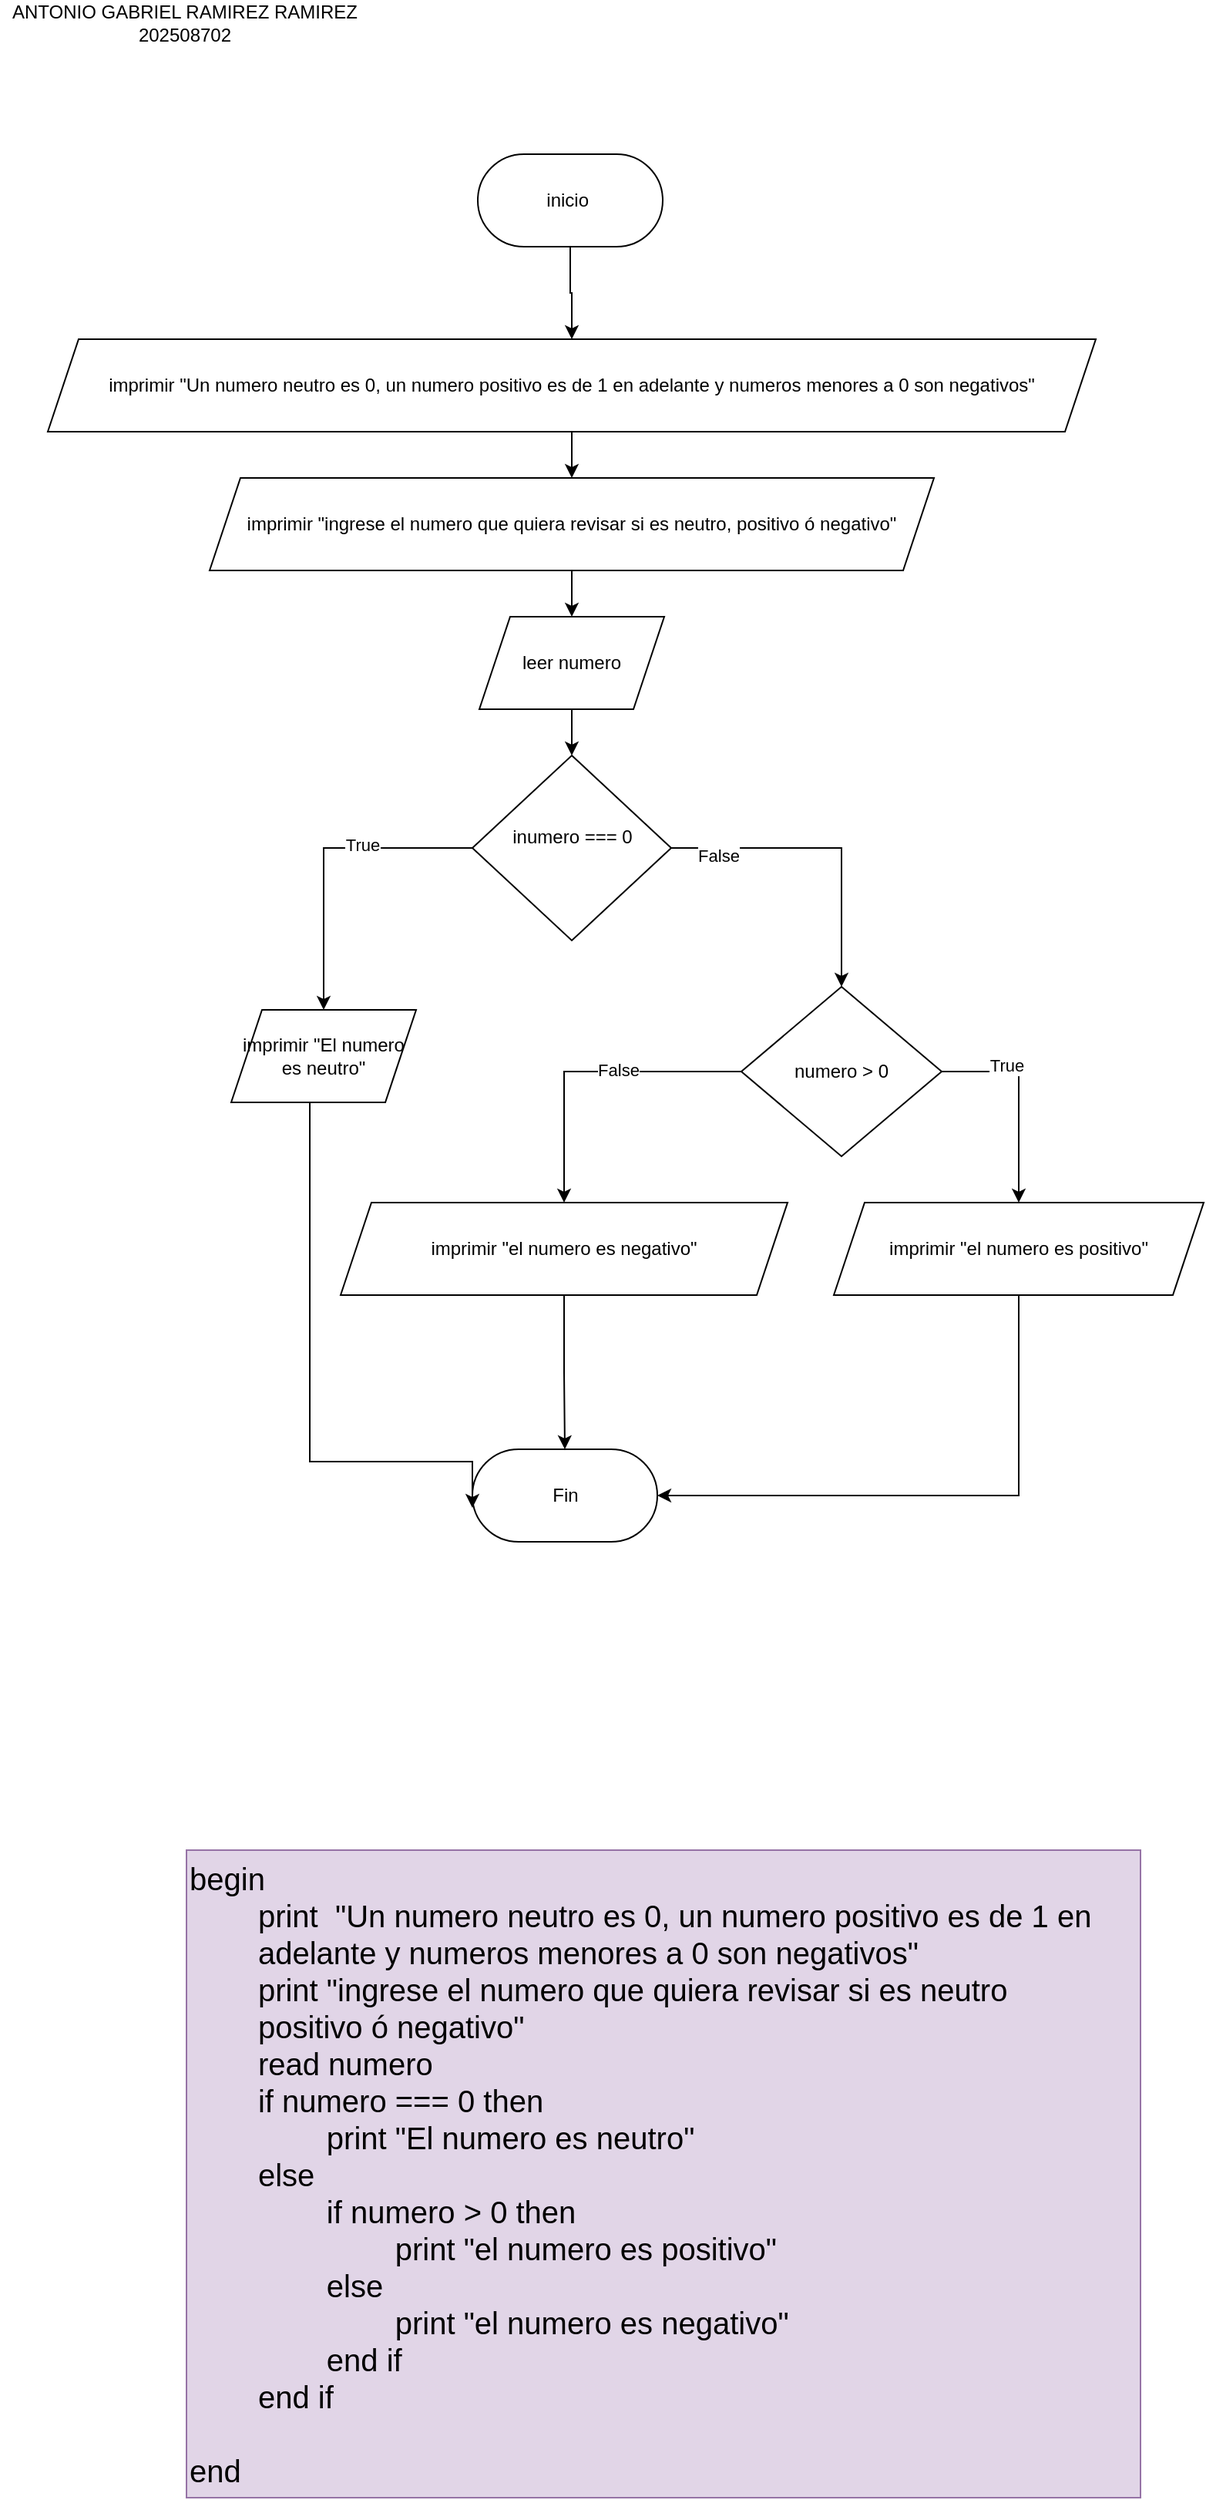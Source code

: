 <mxfile version="26.0.11">
  <diagram name="Página-1" id="vV6NFaKbk8DdxkYqdD3C">
    <mxGraphModel dx="1426" dy="789" grid="1" gridSize="10" guides="1" tooltips="1" connect="1" arrows="1" fold="1" page="1" pageScale="1" pageWidth="827" pageHeight="1169" math="0" shadow="0">
      <root>
        <mxCell id="0" />
        <mxCell id="1" parent="0" />
        <mxCell id="hzOmOi9weyV-wir19HjH-31" style="edgeStyle=orthogonalEdgeStyle;rounded=0;orthogonalLoop=1;jettySize=auto;html=1;exitX=0.5;exitY=1;exitDx=0;exitDy=0;" parent="1" source="hzOmOi9weyV-wir19HjH-2" target="hzOmOi9weyV-wir19HjH-30" edge="1">
          <mxGeometry relative="1" as="geometry" />
        </mxCell>
        <mxCell id="hzOmOi9weyV-wir19HjH-2" value="inicio&amp;nbsp;" style="rounded=1;whiteSpace=wrap;html=1;arcSize=50;" parent="1" vertex="1">
          <mxGeometry x="340" y="110" width="120" height="60" as="geometry" />
        </mxCell>
        <mxCell id="hzOmOi9weyV-wir19HjH-9" value="" style="edgeStyle=orthogonalEdgeStyle;rounded=0;orthogonalLoop=1;jettySize=auto;html=1;" parent="1" source="hzOmOi9weyV-wir19HjH-3" target="hzOmOi9weyV-wir19HjH-4" edge="1">
          <mxGeometry relative="1" as="geometry" />
        </mxCell>
        <mxCell id="hzOmOi9weyV-wir19HjH-3" value="imprimir &quot;ingrese el numero que quiera revisar si es neutro, positivo ó negativo&quot;" style="shape=parallelogram;perimeter=parallelogramPerimeter;whiteSpace=wrap;html=1;fixedSize=1;" parent="1" vertex="1">
          <mxGeometry x="166" y="320" width="470" height="60" as="geometry" />
        </mxCell>
        <mxCell id="hzOmOi9weyV-wir19HjH-10" style="edgeStyle=orthogonalEdgeStyle;rounded=0;orthogonalLoop=1;jettySize=auto;html=1;entryX=0.5;entryY=0;entryDx=0;entryDy=0;" parent="1" source="hzOmOi9weyV-wir19HjH-4" target="hzOmOi9weyV-wir19HjH-5" edge="1">
          <mxGeometry relative="1" as="geometry" />
        </mxCell>
        <mxCell id="hzOmOi9weyV-wir19HjH-4" value="leer numero" style="shape=parallelogram;perimeter=parallelogramPerimeter;whiteSpace=wrap;html=1;fixedSize=1;" parent="1" vertex="1">
          <mxGeometry x="341" y="410" width="120" height="60" as="geometry" />
        </mxCell>
        <mxCell id="hzOmOi9weyV-wir19HjH-13" style="edgeStyle=orthogonalEdgeStyle;rounded=0;orthogonalLoop=1;jettySize=auto;html=1;exitX=0;exitY=0.5;exitDx=0;exitDy=0;entryX=0.5;entryY=0;entryDx=0;entryDy=0;" parent="1" source="hzOmOi9weyV-wir19HjH-5" target="hzOmOi9weyV-wir19HjH-7" edge="1">
          <mxGeometry relative="1" as="geometry" />
        </mxCell>
        <mxCell id="hzOmOi9weyV-wir19HjH-16" value="True" style="edgeLabel;html=1;align=center;verticalAlign=middle;resizable=0;points=[];" parent="hzOmOi9weyV-wir19HjH-13" vertex="1" connectable="0">
          <mxGeometry x="-0.287" y="-2" relative="1" as="geometry">
            <mxPoint as="offset" />
          </mxGeometry>
        </mxCell>
        <mxCell id="hzOmOi9weyV-wir19HjH-15" style="edgeStyle=orthogonalEdgeStyle;rounded=0;orthogonalLoop=1;jettySize=auto;html=1;exitX=1;exitY=0.5;exitDx=0;exitDy=0;entryX=0.5;entryY=0;entryDx=0;entryDy=0;" parent="1" source="hzOmOi9weyV-wir19HjH-5" target="hzOmOi9weyV-wir19HjH-6" edge="1">
          <mxGeometry relative="1" as="geometry" />
        </mxCell>
        <mxCell id="hzOmOi9weyV-wir19HjH-17" value="False" style="edgeLabel;html=1;align=center;verticalAlign=middle;resizable=0;points=[];" parent="hzOmOi9weyV-wir19HjH-15" vertex="1" connectable="0">
          <mxGeometry x="-0.699" y="-5" relative="1" as="geometry">
            <mxPoint as="offset" />
          </mxGeometry>
        </mxCell>
        <mxCell id="hzOmOi9weyV-wir19HjH-5" value="inumero === 0&lt;div&gt;&lt;br&gt;&lt;/div&gt;" style="rhombus;whiteSpace=wrap;html=1;" parent="1" vertex="1">
          <mxGeometry x="336.5" y="500" width="129" height="120" as="geometry" />
        </mxCell>
        <mxCell id="hzOmOi9weyV-wir19HjH-25" style="edgeStyle=orthogonalEdgeStyle;rounded=0;orthogonalLoop=1;jettySize=auto;html=1;exitX=1;exitY=0.5;exitDx=0;exitDy=0;entryX=0.5;entryY=0;entryDx=0;entryDy=0;" parent="1" source="hzOmOi9weyV-wir19HjH-6" target="hzOmOi9weyV-wir19HjH-18" edge="1">
          <mxGeometry relative="1" as="geometry" />
        </mxCell>
        <mxCell id="hzOmOi9weyV-wir19HjH-26" value="True" style="edgeLabel;html=1;align=center;verticalAlign=middle;resizable=0;points=[];" parent="hzOmOi9weyV-wir19HjH-25" vertex="1" connectable="0">
          <mxGeometry x="-0.378" y="4" relative="1" as="geometry">
            <mxPoint as="offset" />
          </mxGeometry>
        </mxCell>
        <mxCell id="hzOmOi9weyV-wir19HjH-28" style="edgeStyle=orthogonalEdgeStyle;rounded=0;orthogonalLoop=1;jettySize=auto;html=1;exitX=0;exitY=0.5;exitDx=0;exitDy=0;entryX=0.5;entryY=0;entryDx=0;entryDy=0;" parent="1" source="hzOmOi9weyV-wir19HjH-6" target="hzOmOi9weyV-wir19HjH-19" edge="1">
          <mxGeometry relative="1" as="geometry" />
        </mxCell>
        <mxCell id="hzOmOi9weyV-wir19HjH-29" value="False" style="edgeLabel;html=1;align=center;verticalAlign=middle;resizable=0;points=[];" parent="hzOmOi9weyV-wir19HjH-28" vertex="1" connectable="0">
          <mxGeometry x="-0.2" y="-1" relative="1" as="geometry">
            <mxPoint as="offset" />
          </mxGeometry>
        </mxCell>
        <mxCell id="hzOmOi9weyV-wir19HjH-6" value="numero &amp;gt; 0" style="rhombus;whiteSpace=wrap;html=1;" parent="1" vertex="1">
          <mxGeometry x="511" y="650" width="130" height="110" as="geometry" />
        </mxCell>
        <mxCell id="hzOmOi9weyV-wir19HjH-7" value="imprimir &quot;El numero es neutro&quot;" style="shape=parallelogram;perimeter=parallelogramPerimeter;whiteSpace=wrap;html=1;fixedSize=1;" parent="1" vertex="1">
          <mxGeometry x="180" y="665" width="120" height="60" as="geometry" />
        </mxCell>
        <mxCell id="hzOmOi9weyV-wir19HjH-23" style="edgeStyle=orthogonalEdgeStyle;rounded=0;orthogonalLoop=1;jettySize=auto;html=1;exitX=0.5;exitY=1;exitDx=0;exitDy=0;entryX=1;entryY=0.5;entryDx=0;entryDy=0;" parent="1" source="hzOmOi9weyV-wir19HjH-18" target="hzOmOi9weyV-wir19HjH-20" edge="1">
          <mxGeometry relative="1" as="geometry" />
        </mxCell>
        <mxCell id="hzOmOi9weyV-wir19HjH-18" value="imprimir &quot;el numero es positivo&quot;" style="shape=parallelogram;perimeter=parallelogramPerimeter;whiteSpace=wrap;html=1;fixedSize=1;" parent="1" vertex="1">
          <mxGeometry x="571" y="790" width="240" height="60" as="geometry" />
        </mxCell>
        <mxCell id="hzOmOi9weyV-wir19HjH-22" value="" style="edgeStyle=orthogonalEdgeStyle;rounded=0;orthogonalLoop=1;jettySize=auto;html=1;" parent="1" source="hzOmOi9weyV-wir19HjH-19" target="hzOmOi9weyV-wir19HjH-20" edge="1">
          <mxGeometry relative="1" as="geometry" />
        </mxCell>
        <mxCell id="hzOmOi9weyV-wir19HjH-19" value="imprimir &quot;el numero es negativo&quot;" style="shape=parallelogram;perimeter=parallelogramPerimeter;whiteSpace=wrap;html=1;fixedSize=1;" parent="1" vertex="1">
          <mxGeometry x="251" y="790" width="290" height="60" as="geometry" />
        </mxCell>
        <mxCell id="hzOmOi9weyV-wir19HjH-20" value="Fin" style="rounded=1;whiteSpace=wrap;html=1;arcSize=50;" parent="1" vertex="1">
          <mxGeometry x="336.5" y="950" width="120" height="60" as="geometry" />
        </mxCell>
        <mxCell id="hzOmOi9weyV-wir19HjH-21" style="edgeStyle=orthogonalEdgeStyle;rounded=0;orthogonalLoop=1;jettySize=auto;html=1;entryX=0;entryY=0.633;entryDx=0;entryDy=0;entryPerimeter=0;" parent="1" source="hzOmOi9weyV-wir19HjH-7" target="hzOmOi9weyV-wir19HjH-20" edge="1">
          <mxGeometry relative="1" as="geometry">
            <Array as="points">
              <mxPoint x="231" y="958" />
            </Array>
          </mxGeometry>
        </mxCell>
        <mxCell id="hzOmOi9weyV-wir19HjH-32" value="" style="edgeStyle=orthogonalEdgeStyle;rounded=0;orthogonalLoop=1;jettySize=auto;html=1;" parent="1" source="hzOmOi9weyV-wir19HjH-30" target="hzOmOi9weyV-wir19HjH-3" edge="1">
          <mxGeometry relative="1" as="geometry" />
        </mxCell>
        <mxCell id="hzOmOi9weyV-wir19HjH-30" value="imprimir &quot;Un numero neutro es 0, un numero positivo es de 1 en adelante y numeros menores a 0 son negativos&quot;" style="shape=parallelogram;perimeter=parallelogramPerimeter;whiteSpace=wrap;html=1;fixedSize=1;" parent="1" vertex="1">
          <mxGeometry x="61" y="230" width="680" height="60" as="geometry" />
        </mxCell>
        <mxCell id="VUCDLNPSzU7RN_aYD20s-1" value="&lt;font style=&quot;font-size: 20px;&quot;&gt;begin&amp;nbsp;&lt;/font&gt;&lt;div&gt;&lt;font style=&quot;font-size: 20px;&quot;&gt;&lt;span style=&quot;white-space: pre;&quot;&gt;&#x9;&lt;/span&gt;print&amp;nbsp;&amp;nbsp;&lt;span style=&quot;text-align: center; background-color: transparent; color: light-dark(rgb(0, 0, 0), rgb(255, 255, 255));&quot;&gt;&quot;Un numero neutro es 0, un numero positivo es de 1 en &lt;span style=&quot;white-space: pre;&quot;&gt;&#x9;&lt;/span&gt;adelante y numeros menores a 0 son negativos&quot;&lt;/span&gt;&lt;/font&gt;&lt;/div&gt;&lt;div&gt;&lt;span style=&quot;background-color: transparent; color: light-dark(rgb(0, 0, 0), rgb(255, 255, 255));&quot;&gt;&lt;font style=&quot;font-size: 20px;&quot;&gt;&lt;span style=&quot;white-space: pre;&quot;&gt;&#x9;&lt;/span&gt;print &quot;ingrese el numero que quiera revisar si es neutro &lt;span style=&quot;white-space: pre;&quot;&gt;&#x9;&lt;/span&gt;positivo ó negativo&quot;&lt;br&gt;&lt;/font&gt;&lt;/span&gt;&lt;/div&gt;&lt;div&gt;&lt;span style=&quot;background-color: transparent; color: light-dark(rgb(0, 0, 0), rgb(255, 255, 255));&quot;&gt;&lt;font style=&quot;font-size: 20px;&quot;&gt;&lt;span style=&quot;white-space: pre;&quot;&gt;&#x9;&lt;/span&gt;read numero&lt;br&gt;&lt;/font&gt;&lt;/span&gt;&lt;/div&gt;&lt;div&gt;&lt;span style=&quot;background-color: transparent; color: light-dark(rgb(0, 0, 0), rgb(255, 255, 255));&quot;&gt;&lt;font style=&quot;font-size: 20px;&quot;&gt;&lt;span style=&quot;white-space: pre;&quot;&gt;&#x9;&lt;/span&gt;if numero === 0 then&lt;br&gt;&lt;/font&gt;&lt;/span&gt;&lt;/div&gt;&lt;div&gt;&lt;span style=&quot;background-color: transparent; color: light-dark(rgb(0, 0, 0), rgb(255, 255, 255));&quot;&gt;&lt;font style=&quot;font-size: 20px;&quot;&gt;&lt;span style=&quot;white-space: pre;&quot;&gt;&#x9;&lt;/span&gt;&lt;span style=&quot;white-space: pre;&quot;&gt;&#x9;&lt;/span&gt;print &quot;El numero es neutro&quot;&lt;/font&gt;&lt;/span&gt;&lt;/div&gt;&lt;div&gt;&lt;span style=&quot;background-color: transparent; color: light-dark(rgb(0, 0, 0), rgb(255, 255, 255));&quot;&gt;&lt;font style=&quot;font-size: 20px;&quot;&gt;&lt;span style=&quot;white-space: pre;&quot;&gt;&#x9;&lt;/span&gt;else&amp;nbsp;&lt;br&gt;&lt;/font&gt;&lt;/span&gt;&lt;/div&gt;&lt;div&gt;&lt;span style=&quot;background-color: transparent; color: light-dark(rgb(0, 0, 0), rgb(255, 255, 255));&quot;&gt;&lt;font style=&quot;font-size: 20px;&quot;&gt;&lt;span style=&quot;white-space: pre;&quot;&gt;&#x9;&lt;/span&gt;&lt;span style=&quot;white-space: pre;&quot;&gt;&#x9;&lt;/span&gt;if numero &amp;gt; 0 then&lt;br&gt;&lt;/font&gt;&lt;/span&gt;&lt;/div&gt;&lt;div&gt;&lt;span style=&quot;background-color: transparent; color: light-dark(rgb(0, 0, 0), rgb(255, 255, 255));&quot;&gt;&lt;font style=&quot;font-size: 20px;&quot;&gt;&lt;span style=&quot;white-space: pre;&quot;&gt;&#x9;&lt;/span&gt;&lt;span style=&quot;white-space: pre;&quot;&gt;&#x9;&lt;/span&gt;&lt;span style=&quot;white-space: pre;&quot;&gt;&#x9;&lt;/span&gt;print &quot;el numero es positivo&quot;&lt;br&gt;&lt;/font&gt;&lt;/span&gt;&lt;/div&gt;&lt;div&gt;&lt;span style=&quot;background-color: transparent; color: light-dark(rgb(0, 0, 0), rgb(255, 255, 255));&quot;&gt;&lt;font style=&quot;font-size: 20px;&quot;&gt;&lt;span style=&quot;white-space: pre;&quot;&gt;&#x9;&lt;/span&gt;&lt;span style=&quot;white-space: pre;&quot;&gt;&#x9;&lt;/span&gt;else&amp;nbsp;&lt;br&gt;&lt;/font&gt;&lt;/span&gt;&lt;/div&gt;&lt;div&gt;&lt;span style=&quot;background-color: transparent; color: light-dark(rgb(0, 0, 0), rgb(255, 255, 255));&quot;&gt;&lt;font style=&quot;font-size: 20px;&quot;&gt;&lt;span style=&quot;white-space: pre;&quot;&gt;&#x9;&lt;/span&gt;&lt;span style=&quot;white-space: pre;&quot;&gt;&#x9;&lt;span style=&quot;white-space: pre;&quot;&gt;&#x9;&lt;/span&gt;print &quot;el numero es negativo&quot;&lt;/span&gt;&lt;/font&gt;&lt;/span&gt;&lt;/div&gt;&lt;div&gt;&lt;font style=&quot;font-size: 20px;&quot;&gt;&lt;span style=&quot;white-space: pre;&quot;&gt;&#x9;&lt;/span&gt;&lt;span style=&quot;white-space: pre;&quot;&gt;&#x9;&lt;/span&gt;end if&amp;nbsp;&lt;br&gt;&lt;/font&gt;&lt;/div&gt;&lt;div&gt;&lt;font style=&quot;font-size: 20px;&quot;&gt;&lt;span style=&quot;white-space: pre;&quot;&gt;&#x9;&lt;/span&gt;end if&lt;br&gt;&lt;/font&gt;&lt;/div&gt;&lt;div&gt;&lt;font style=&quot;font-size: 20px;&quot;&gt;&lt;br&gt;&lt;/font&gt;&lt;/div&gt;&lt;div&gt;&lt;font style=&quot;font-size: 20px;&quot;&gt;end&amp;nbsp;&lt;/font&gt;&lt;/div&gt;" style="text;html=1;align=left;verticalAlign=middle;whiteSpace=wrap;rounded=0;fillColor=#e1d5e7;strokeColor=#9673a6;" vertex="1" parent="1">
          <mxGeometry x="151" y="1210" width="619" height="420" as="geometry" />
        </mxCell>
        <mxCell id="VUCDLNPSzU7RN_aYD20s-2" value="ANTONIO GABRIEL RAMIREZ RAMIREZ&lt;div&gt;202508702&lt;/div&gt;" style="text;html=1;align=center;verticalAlign=middle;whiteSpace=wrap;rounded=0;" vertex="1" parent="1">
          <mxGeometry x="30" y="10" width="240" height="30" as="geometry" />
        </mxCell>
      </root>
    </mxGraphModel>
  </diagram>
</mxfile>
